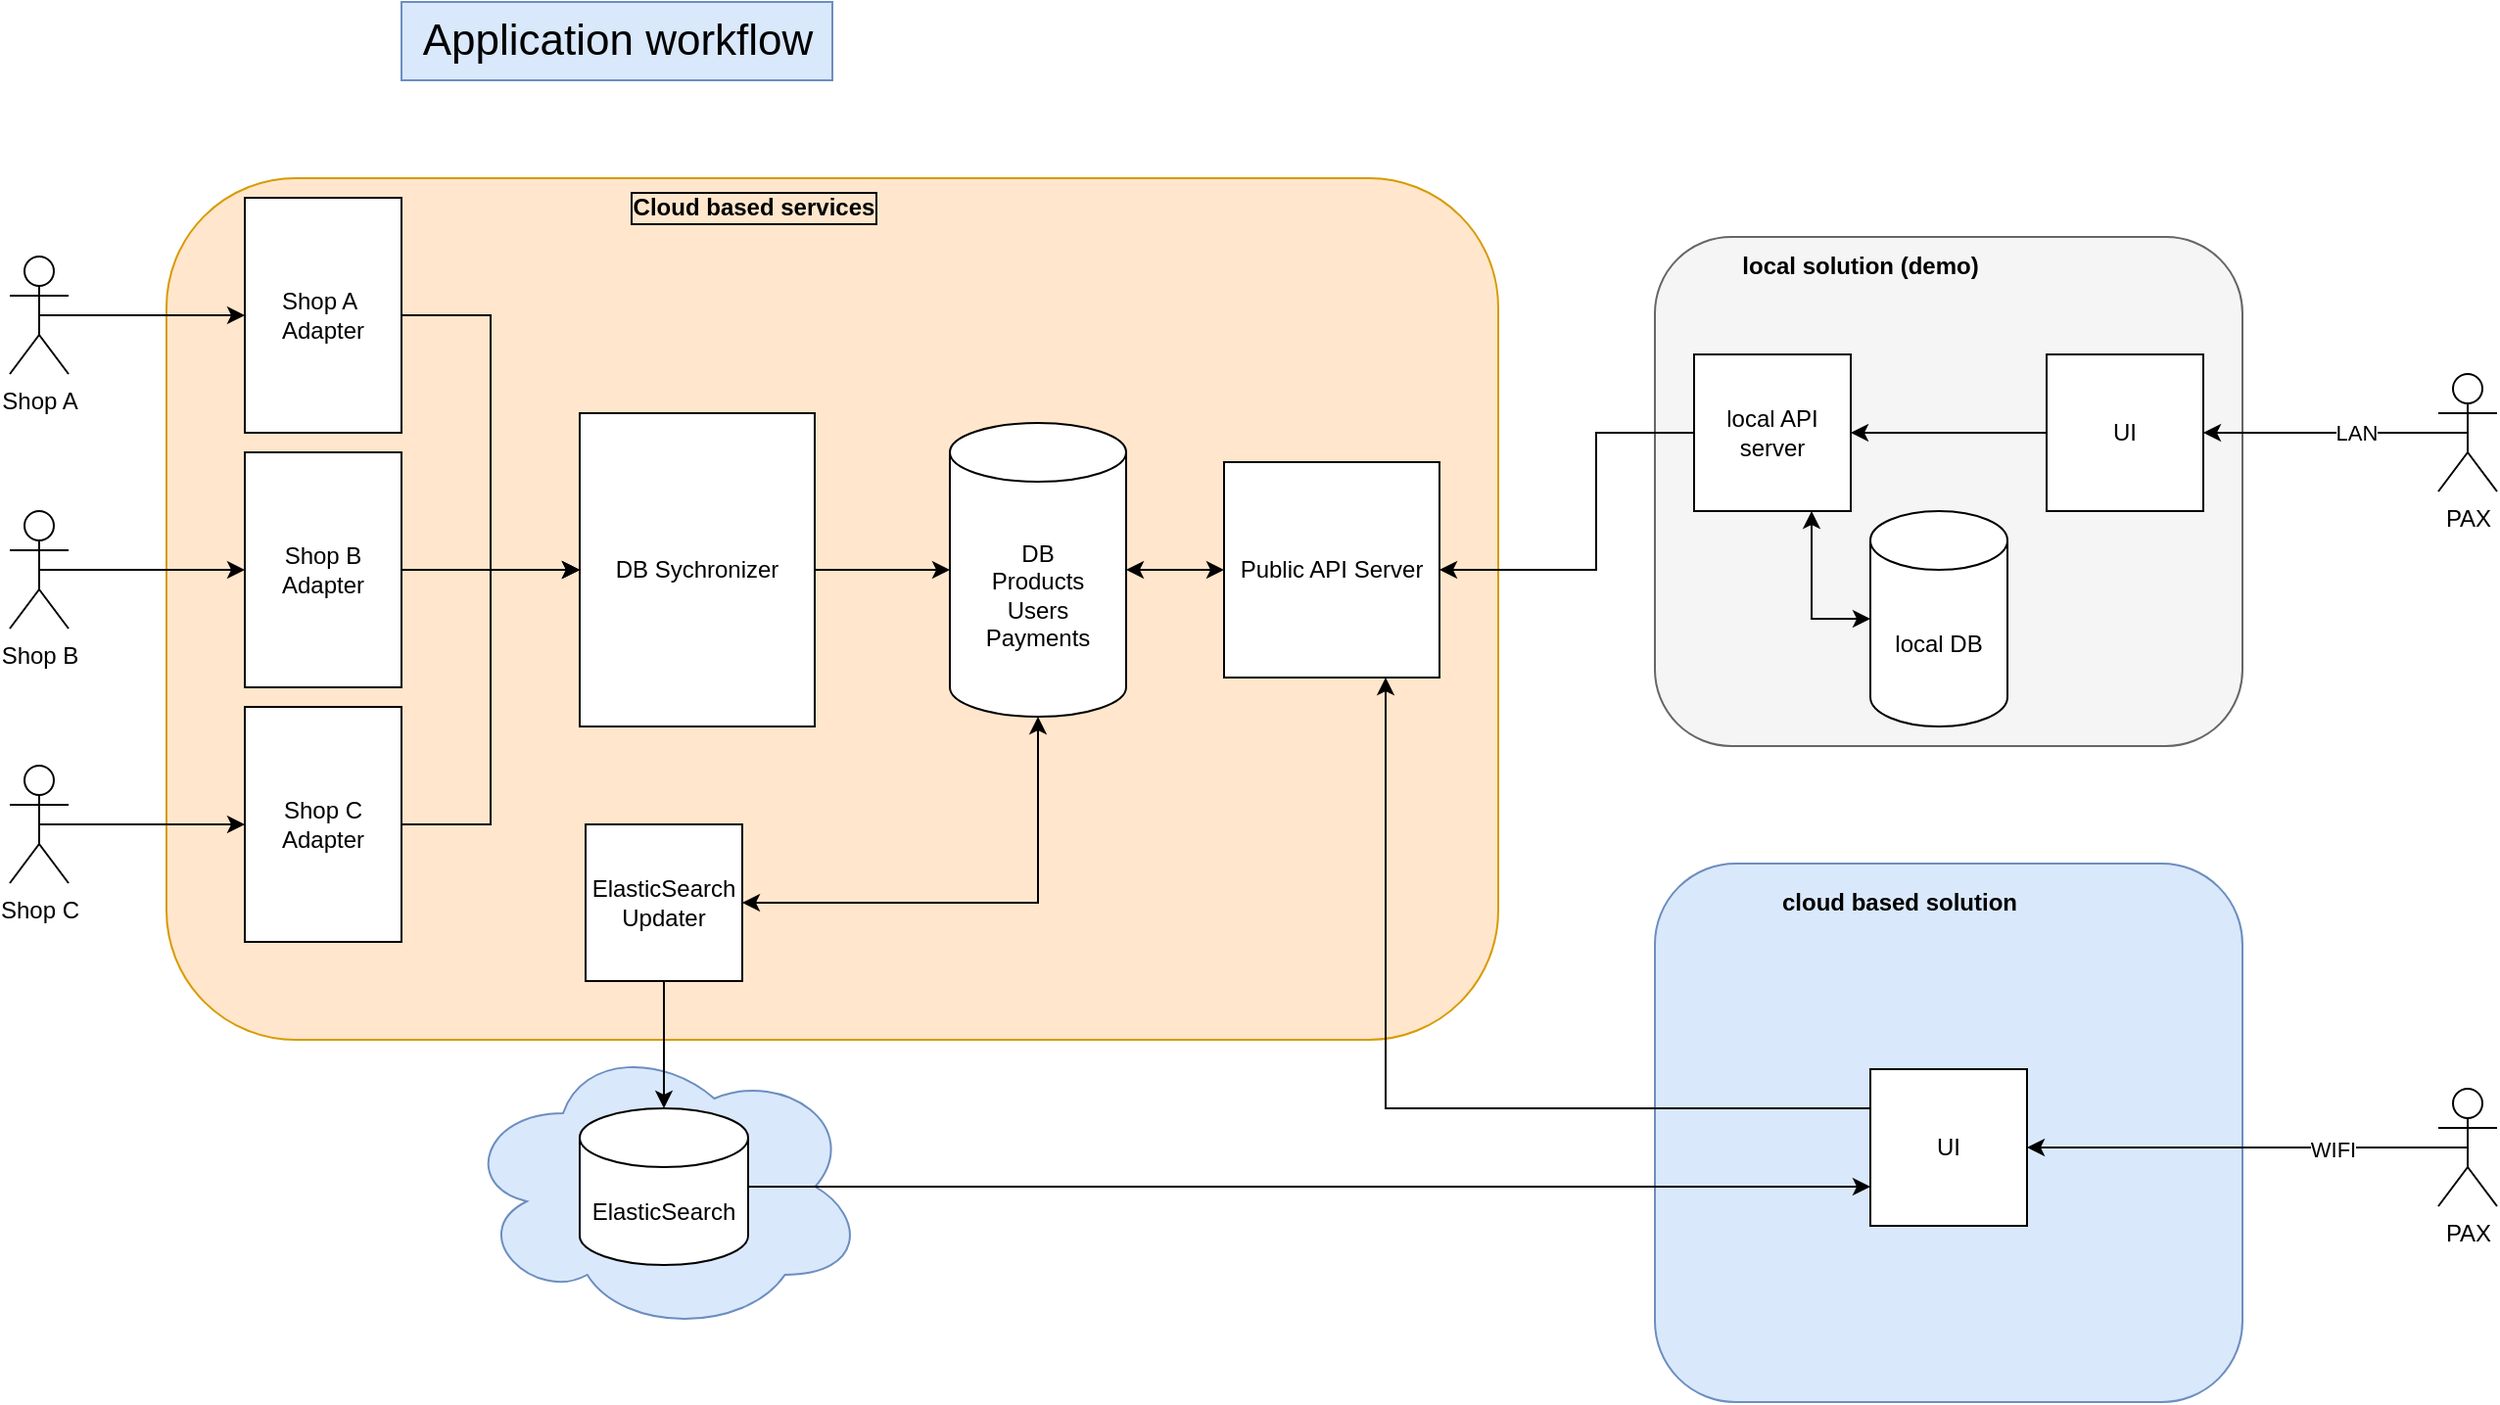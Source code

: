<mxfile version="24.2.5" type="device">
  <diagram name="Seite-1" id="eLHYZsrOj006P_QwYcE3">
    <mxGraphModel dx="2074" dy="907" grid="1" gridSize="10" guides="1" tooltips="1" connect="1" arrows="1" fold="1" page="1" pageScale="1" pageWidth="827" pageHeight="1169" math="0" shadow="0">
      <root>
        <mxCell id="0" />
        <mxCell id="1" parent="0" />
        <mxCell id="QJ2HcBKgGoxrz4g2xdpN-49" value="" style="rounded=1;whiteSpace=wrap;html=1;fillColor=#dae8fc;strokeColor=#6c8ebf;" vertex="1" parent="1">
          <mxGeometry x="880" y="480" width="300" height="275" as="geometry" />
        </mxCell>
        <mxCell id="QJ2HcBKgGoxrz4g2xdpN-33" value="" style="rounded=1;whiteSpace=wrap;html=1;fillColor=#ffe6cc;strokeColor=#d79b00;" vertex="1" parent="1">
          <mxGeometry x="120" y="130" width="680" height="440" as="geometry" />
        </mxCell>
        <mxCell id="QJ2HcBKgGoxrz4g2xdpN-1" value="&lt;font style=&quot;font-size: 22px;&quot;&gt;Application workflow&lt;/font&gt;" style="text;html=1;align=center;verticalAlign=middle;resizable=0;points=[];autosize=1;strokeColor=#6c8ebf;fillColor=#dae8fc;" vertex="1" parent="1">
          <mxGeometry x="240" y="40" width="220" height="40" as="geometry" />
        </mxCell>
        <mxCell id="QJ2HcBKgGoxrz4g2xdpN-14" style="edgeStyle=orthogonalEdgeStyle;rounded=0;orthogonalLoop=1;jettySize=auto;html=1;exitX=0.5;exitY=0.5;exitDx=0;exitDy=0;exitPerimeter=0;entryX=0;entryY=0.5;entryDx=0;entryDy=0;" edge="1" parent="1" source="QJ2HcBKgGoxrz4g2xdpN-2" target="QJ2HcBKgGoxrz4g2xdpN-11">
          <mxGeometry relative="1" as="geometry" />
        </mxCell>
        <mxCell id="QJ2HcBKgGoxrz4g2xdpN-2" value="Shop A" style="shape=umlActor;verticalLabelPosition=bottom;verticalAlign=top;html=1;outlineConnect=0;" vertex="1" parent="1">
          <mxGeometry x="40" y="170" width="30" height="60" as="geometry" />
        </mxCell>
        <mxCell id="QJ2HcBKgGoxrz4g2xdpN-16" style="edgeStyle=orthogonalEdgeStyle;rounded=0;orthogonalLoop=1;jettySize=auto;html=1;exitX=0.5;exitY=0.5;exitDx=0;exitDy=0;exitPerimeter=0;entryX=0;entryY=0.5;entryDx=0;entryDy=0;" edge="1" parent="1" source="QJ2HcBKgGoxrz4g2xdpN-3" target="QJ2HcBKgGoxrz4g2xdpN-12">
          <mxGeometry relative="1" as="geometry" />
        </mxCell>
        <mxCell id="QJ2HcBKgGoxrz4g2xdpN-3" value="Shop C" style="shape=umlActor;verticalLabelPosition=bottom;verticalAlign=top;html=1;outlineConnect=0;" vertex="1" parent="1">
          <mxGeometry x="40" y="430" width="30" height="60" as="geometry" />
        </mxCell>
        <mxCell id="QJ2HcBKgGoxrz4g2xdpN-15" style="edgeStyle=orthogonalEdgeStyle;rounded=0;orthogonalLoop=1;jettySize=auto;html=1;exitX=0.5;exitY=0.5;exitDx=0;exitDy=0;exitPerimeter=0;entryX=0;entryY=0.5;entryDx=0;entryDy=0;" edge="1" parent="1" source="QJ2HcBKgGoxrz4g2xdpN-4" target="QJ2HcBKgGoxrz4g2xdpN-13">
          <mxGeometry relative="1" as="geometry" />
        </mxCell>
        <mxCell id="QJ2HcBKgGoxrz4g2xdpN-4" value="Shop B" style="shape=umlActor;verticalLabelPosition=bottom;verticalAlign=top;html=1;outlineConnect=0;" vertex="1" parent="1">
          <mxGeometry x="40" y="300" width="30" height="60" as="geometry" />
        </mxCell>
        <mxCell id="QJ2HcBKgGoxrz4g2xdpN-25" style="edgeStyle=orthogonalEdgeStyle;rounded=0;orthogonalLoop=1;jettySize=auto;html=1;exitX=1;exitY=0.5;exitDx=0;exitDy=0;entryX=0;entryY=0.5;entryDx=0;entryDy=0;" edge="1" parent="1" source="QJ2HcBKgGoxrz4g2xdpN-11" target="QJ2HcBKgGoxrz4g2xdpN-24">
          <mxGeometry relative="1" as="geometry" />
        </mxCell>
        <mxCell id="QJ2HcBKgGoxrz4g2xdpN-11" value="Shop A&amp;nbsp;&lt;div&gt;Adapter&lt;/div&gt;" style="rounded=0;whiteSpace=wrap;html=1;" vertex="1" parent="1">
          <mxGeometry x="160" y="140" width="80" height="120" as="geometry" />
        </mxCell>
        <mxCell id="QJ2HcBKgGoxrz4g2xdpN-27" style="edgeStyle=orthogonalEdgeStyle;rounded=0;orthogonalLoop=1;jettySize=auto;html=1;exitX=1;exitY=0.5;exitDx=0;exitDy=0;entryX=0;entryY=0.5;entryDx=0;entryDy=0;" edge="1" parent="1" source="QJ2HcBKgGoxrz4g2xdpN-12" target="QJ2HcBKgGoxrz4g2xdpN-24">
          <mxGeometry relative="1" as="geometry" />
        </mxCell>
        <mxCell id="QJ2HcBKgGoxrz4g2xdpN-12" value="Shop C&lt;div&gt;Adapter&lt;/div&gt;" style="rounded=0;whiteSpace=wrap;html=1;" vertex="1" parent="1">
          <mxGeometry x="160" y="400" width="80" height="120" as="geometry" />
        </mxCell>
        <mxCell id="QJ2HcBKgGoxrz4g2xdpN-26" style="edgeStyle=orthogonalEdgeStyle;rounded=0;orthogonalLoop=1;jettySize=auto;html=1;exitX=1;exitY=0.5;exitDx=0;exitDy=0;entryX=0;entryY=0.5;entryDx=0;entryDy=0;" edge="1" parent="1" source="QJ2HcBKgGoxrz4g2xdpN-13" target="QJ2HcBKgGoxrz4g2xdpN-24">
          <mxGeometry relative="1" as="geometry">
            <mxPoint x="320" y="320" as="targetPoint" />
          </mxGeometry>
        </mxCell>
        <mxCell id="QJ2HcBKgGoxrz4g2xdpN-13" value="Shop B&lt;div&gt;Adapter&lt;/div&gt;" style="rounded=0;whiteSpace=wrap;html=1;" vertex="1" parent="1">
          <mxGeometry x="160" y="270" width="80" height="120" as="geometry" />
        </mxCell>
        <mxCell id="QJ2HcBKgGoxrz4g2xdpN-17" style="edgeStyle=orthogonalEdgeStyle;rounded=0;orthogonalLoop=1;jettySize=auto;html=1;exitX=0.5;exitY=1;exitDx=0;exitDy=0;" edge="1" parent="1" source="QJ2HcBKgGoxrz4g2xdpN-11" target="QJ2HcBKgGoxrz4g2xdpN-11">
          <mxGeometry relative="1" as="geometry" />
        </mxCell>
        <mxCell id="QJ2HcBKgGoxrz4g2xdpN-19" value="DB&lt;div&gt;Products&lt;/div&gt;&lt;div&gt;Users&lt;/div&gt;&lt;div&gt;Payments&lt;/div&gt;" style="shape=cylinder3;whiteSpace=wrap;html=1;boundedLbl=1;backgroundOutline=1;size=15;" vertex="1" parent="1">
          <mxGeometry x="520" y="255" width="90" height="150" as="geometry" />
        </mxCell>
        <mxCell id="QJ2HcBKgGoxrz4g2xdpN-22" value="" style="ellipse;shape=cloud;whiteSpace=wrap;html=1;fillColor=#dae8fc;strokeColor=#6c8ebf;" vertex="1" parent="1">
          <mxGeometry x="271" y="570" width="206" height="150" as="geometry" />
        </mxCell>
        <mxCell id="QJ2HcBKgGoxrz4g2xdpN-52" style="edgeStyle=orthogonalEdgeStyle;rounded=0;orthogonalLoop=1;jettySize=auto;html=1;exitX=1;exitY=0.5;exitDx=0;exitDy=0;exitPerimeter=0;entryX=0;entryY=0.75;entryDx=0;entryDy=0;" edge="1" parent="1" source="QJ2HcBKgGoxrz4g2xdpN-23" target="QJ2HcBKgGoxrz4g2xdpN-51">
          <mxGeometry relative="1" as="geometry" />
        </mxCell>
        <mxCell id="QJ2HcBKgGoxrz4g2xdpN-23" value="ElasticSearch" style="shape=cylinder3;whiteSpace=wrap;html=1;boundedLbl=1;backgroundOutline=1;size=15;" vertex="1" parent="1">
          <mxGeometry x="331" y="605" width="86" height="80" as="geometry" />
        </mxCell>
        <mxCell id="QJ2HcBKgGoxrz4g2xdpN-24" value="DB Sychronizer" style="rounded=0;whiteSpace=wrap;html=1;" vertex="1" parent="1">
          <mxGeometry x="331" y="250" width="120" height="160" as="geometry" />
        </mxCell>
        <mxCell id="QJ2HcBKgGoxrz4g2xdpN-28" style="edgeStyle=orthogonalEdgeStyle;rounded=0;orthogonalLoop=1;jettySize=auto;html=1;exitX=1;exitY=0.5;exitDx=0;exitDy=0;entryX=0;entryY=0.5;entryDx=0;entryDy=0;entryPerimeter=0;" edge="1" parent="1" source="QJ2HcBKgGoxrz4g2xdpN-24" target="QJ2HcBKgGoxrz4g2xdpN-19">
          <mxGeometry relative="1" as="geometry" />
        </mxCell>
        <mxCell id="QJ2HcBKgGoxrz4g2xdpN-31" style="edgeStyle=orthogonalEdgeStyle;rounded=0;orthogonalLoop=1;jettySize=auto;html=1;exitX=0.5;exitY=1;exitDx=0;exitDy=0;" edge="1" parent="1" source="QJ2HcBKgGoxrz4g2xdpN-29" target="QJ2HcBKgGoxrz4g2xdpN-23">
          <mxGeometry relative="1" as="geometry" />
        </mxCell>
        <mxCell id="QJ2HcBKgGoxrz4g2xdpN-29" value="ElasticSearch&lt;div&gt;Updater&lt;/div&gt;" style="whiteSpace=wrap;html=1;aspect=fixed;" vertex="1" parent="1">
          <mxGeometry x="334" y="460" width="80" height="80" as="geometry" />
        </mxCell>
        <mxCell id="QJ2HcBKgGoxrz4g2xdpN-30" value="" style="endArrow=classic;startArrow=classic;html=1;rounded=0;exitX=1;exitY=0.5;exitDx=0;exitDy=0;entryX=0.5;entryY=1;entryDx=0;entryDy=0;entryPerimeter=0;" edge="1" parent="1" source="QJ2HcBKgGoxrz4g2xdpN-29" target="QJ2HcBKgGoxrz4g2xdpN-19">
          <mxGeometry width="50" height="50" relative="1" as="geometry">
            <mxPoint x="560" y="580" as="sourcePoint" />
            <mxPoint x="610" y="530" as="targetPoint" />
            <Array as="points">
              <mxPoint x="565" y="500" />
            </Array>
          </mxGeometry>
        </mxCell>
        <mxCell id="QJ2HcBKgGoxrz4g2xdpN-34" value="" style="rounded=1;whiteSpace=wrap;html=1;fillColor=#f5f5f5;fontColor=#333333;strokeColor=#666666;" vertex="1" parent="1">
          <mxGeometry x="880" y="160" width="300" height="260" as="geometry" />
        </mxCell>
        <mxCell id="QJ2HcBKgGoxrz4g2xdpN-47" style="edgeStyle=orthogonalEdgeStyle;rounded=0;orthogonalLoop=1;jettySize=auto;html=1;exitX=0.5;exitY=0.5;exitDx=0;exitDy=0;exitPerimeter=0;" edge="1" parent="1" source="QJ2HcBKgGoxrz4g2xdpN-35" target="QJ2HcBKgGoxrz4g2xdpN-42">
          <mxGeometry relative="1" as="geometry" />
        </mxCell>
        <mxCell id="QJ2HcBKgGoxrz4g2xdpN-66" value="LAN" style="edgeLabel;html=1;align=center;verticalAlign=middle;resizable=0;points=[];" vertex="1" connectable="0" parent="QJ2HcBKgGoxrz4g2xdpN-47">
          <mxGeometry x="-0.156" relative="1" as="geometry">
            <mxPoint as="offset" />
          </mxGeometry>
        </mxCell>
        <mxCell id="QJ2HcBKgGoxrz4g2xdpN-35" value="PAX" style="shape=umlActor;verticalLabelPosition=bottom;verticalAlign=top;html=1;outlineConnect=0;" vertex="1" parent="1">
          <mxGeometry x="1280" y="230" width="30" height="60" as="geometry" />
        </mxCell>
        <mxCell id="QJ2HcBKgGoxrz4g2xdpN-39" value="Cloud based services" style="text;html=1;align=center;verticalAlign=middle;whiteSpace=wrap;rounded=0;fillColor=none;glass=0;fontStyle=1;labelBorderColor=default;" vertex="1" parent="1">
          <mxGeometry x="320" y="130" width="200" height="30" as="geometry" />
        </mxCell>
        <mxCell id="QJ2HcBKgGoxrz4g2xdpN-40" value="&lt;b&gt;local solution (demo)&lt;/b&gt;" style="text;html=1;align=center;verticalAlign=middle;whiteSpace=wrap;rounded=0;" vertex="1" parent="1">
          <mxGeometry x="920" y="160" width="130" height="30" as="geometry" />
        </mxCell>
        <mxCell id="QJ2HcBKgGoxrz4g2xdpN-61" style="edgeStyle=orthogonalEdgeStyle;rounded=0;orthogonalLoop=1;jettySize=auto;html=1;exitX=0;exitY=0.5;exitDx=0;exitDy=0;entryX=1;entryY=0.5;entryDx=0;entryDy=0;" edge="1" parent="1" source="QJ2HcBKgGoxrz4g2xdpN-42" target="QJ2HcBKgGoxrz4g2xdpN-60">
          <mxGeometry relative="1" as="geometry" />
        </mxCell>
        <mxCell id="QJ2HcBKgGoxrz4g2xdpN-42" value="UI" style="whiteSpace=wrap;html=1;aspect=fixed;" vertex="1" parent="1">
          <mxGeometry x="1080" y="220" width="80" height="80" as="geometry" />
        </mxCell>
        <mxCell id="QJ2HcBKgGoxrz4g2xdpN-43" value="local DB" style="shape=cylinder3;whiteSpace=wrap;html=1;boundedLbl=1;backgroundOutline=1;size=15;" vertex="1" parent="1">
          <mxGeometry x="990" y="300" width="70" height="110" as="geometry" />
        </mxCell>
        <mxCell id="QJ2HcBKgGoxrz4g2xdpN-50" value="&lt;b&gt;cloud based solution&lt;/b&gt;" style="text;html=1;align=center;verticalAlign=middle;whiteSpace=wrap;rounded=0;" vertex="1" parent="1">
          <mxGeometry x="930" y="485" width="150" height="30" as="geometry" />
        </mxCell>
        <mxCell id="QJ2HcBKgGoxrz4g2xdpN-59" style="edgeStyle=orthogonalEdgeStyle;rounded=0;orthogonalLoop=1;jettySize=auto;html=1;exitX=0;exitY=0.25;exitDx=0;exitDy=0;entryX=0.75;entryY=1;entryDx=0;entryDy=0;" edge="1" parent="1" source="QJ2HcBKgGoxrz4g2xdpN-51" target="QJ2HcBKgGoxrz4g2xdpN-57">
          <mxGeometry relative="1" as="geometry" />
        </mxCell>
        <mxCell id="QJ2HcBKgGoxrz4g2xdpN-51" value="UI" style="whiteSpace=wrap;html=1;aspect=fixed;" vertex="1" parent="1">
          <mxGeometry x="990" y="585" width="80" height="80" as="geometry" />
        </mxCell>
        <mxCell id="QJ2HcBKgGoxrz4g2xdpN-57" value="Public API Server" style="whiteSpace=wrap;html=1;aspect=fixed;" vertex="1" parent="1">
          <mxGeometry x="660" y="275" width="110" height="110" as="geometry" />
        </mxCell>
        <mxCell id="QJ2HcBKgGoxrz4g2xdpN-58" value="" style="endArrow=classic;startArrow=classic;html=1;rounded=0;exitX=1;exitY=0.5;exitDx=0;exitDy=0;exitPerimeter=0;entryX=0;entryY=0.5;entryDx=0;entryDy=0;" edge="1" parent="1" source="QJ2HcBKgGoxrz4g2xdpN-19" target="QJ2HcBKgGoxrz4g2xdpN-57">
          <mxGeometry width="50" height="50" relative="1" as="geometry">
            <mxPoint x="910" y="500" as="sourcePoint" />
            <mxPoint x="960" y="450" as="targetPoint" />
          </mxGeometry>
        </mxCell>
        <mxCell id="QJ2HcBKgGoxrz4g2xdpN-63" style="edgeStyle=orthogonalEdgeStyle;rounded=0;orthogonalLoop=1;jettySize=auto;html=1;exitX=0;exitY=0.5;exitDx=0;exitDy=0;entryX=1;entryY=0.5;entryDx=0;entryDy=0;" edge="1" parent="1" source="QJ2HcBKgGoxrz4g2xdpN-60" target="QJ2HcBKgGoxrz4g2xdpN-57">
          <mxGeometry relative="1" as="geometry">
            <Array as="points">
              <mxPoint x="850" y="260" />
              <mxPoint x="850" y="330" />
            </Array>
          </mxGeometry>
        </mxCell>
        <mxCell id="QJ2HcBKgGoxrz4g2xdpN-60" value="local API server" style="whiteSpace=wrap;html=1;aspect=fixed;" vertex="1" parent="1">
          <mxGeometry x="900" y="220" width="80" height="80" as="geometry" />
        </mxCell>
        <mxCell id="QJ2HcBKgGoxrz4g2xdpN-62" value="" style="endArrow=classic;startArrow=classic;html=1;rounded=0;entryX=0.75;entryY=1;entryDx=0;entryDy=0;exitX=0;exitY=0.5;exitDx=0;exitDy=0;exitPerimeter=0;" edge="1" parent="1" source="QJ2HcBKgGoxrz4g2xdpN-43" target="QJ2HcBKgGoxrz4g2xdpN-60">
          <mxGeometry width="50" height="50" relative="1" as="geometry">
            <mxPoint x="910" y="440" as="sourcePoint" />
            <mxPoint x="960" y="390" as="targetPoint" />
            <Array as="points">
              <mxPoint x="960" y="355" />
            </Array>
          </mxGeometry>
        </mxCell>
        <mxCell id="QJ2HcBKgGoxrz4g2xdpN-65" style="edgeStyle=orthogonalEdgeStyle;rounded=0;orthogonalLoop=1;jettySize=auto;html=1;exitX=0.5;exitY=0.5;exitDx=0;exitDy=0;exitPerimeter=0;entryX=1;entryY=0.5;entryDx=0;entryDy=0;" edge="1" parent="1" source="QJ2HcBKgGoxrz4g2xdpN-64" target="QJ2HcBKgGoxrz4g2xdpN-51">
          <mxGeometry relative="1" as="geometry" />
        </mxCell>
        <mxCell id="QJ2HcBKgGoxrz4g2xdpN-67" value="WIFI" style="edgeLabel;html=1;align=center;verticalAlign=middle;resizable=0;points=[];" vertex="1" connectable="0" parent="QJ2HcBKgGoxrz4g2xdpN-65">
          <mxGeometry x="-0.387" y="1" relative="1" as="geometry">
            <mxPoint as="offset" />
          </mxGeometry>
        </mxCell>
        <mxCell id="QJ2HcBKgGoxrz4g2xdpN-64" value="PAX" style="shape=umlActor;verticalLabelPosition=bottom;verticalAlign=top;html=1;outlineConnect=0;" vertex="1" parent="1">
          <mxGeometry x="1280" y="595" width="30" height="60" as="geometry" />
        </mxCell>
      </root>
    </mxGraphModel>
  </diagram>
</mxfile>
